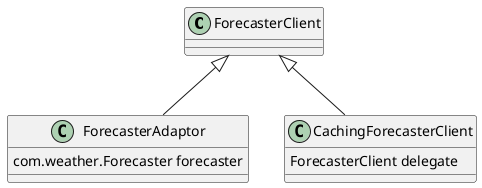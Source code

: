 @startuml
ForecasterClient <|-- ForecasterAdaptor
class ForecasterAdaptor {
    com.weather.Forecaster forecaster
}
ForecasterClient <|-- CachingForecasterClient
class CachingForecasterClient {
    ForecasterClient delegate
}
@enduml
